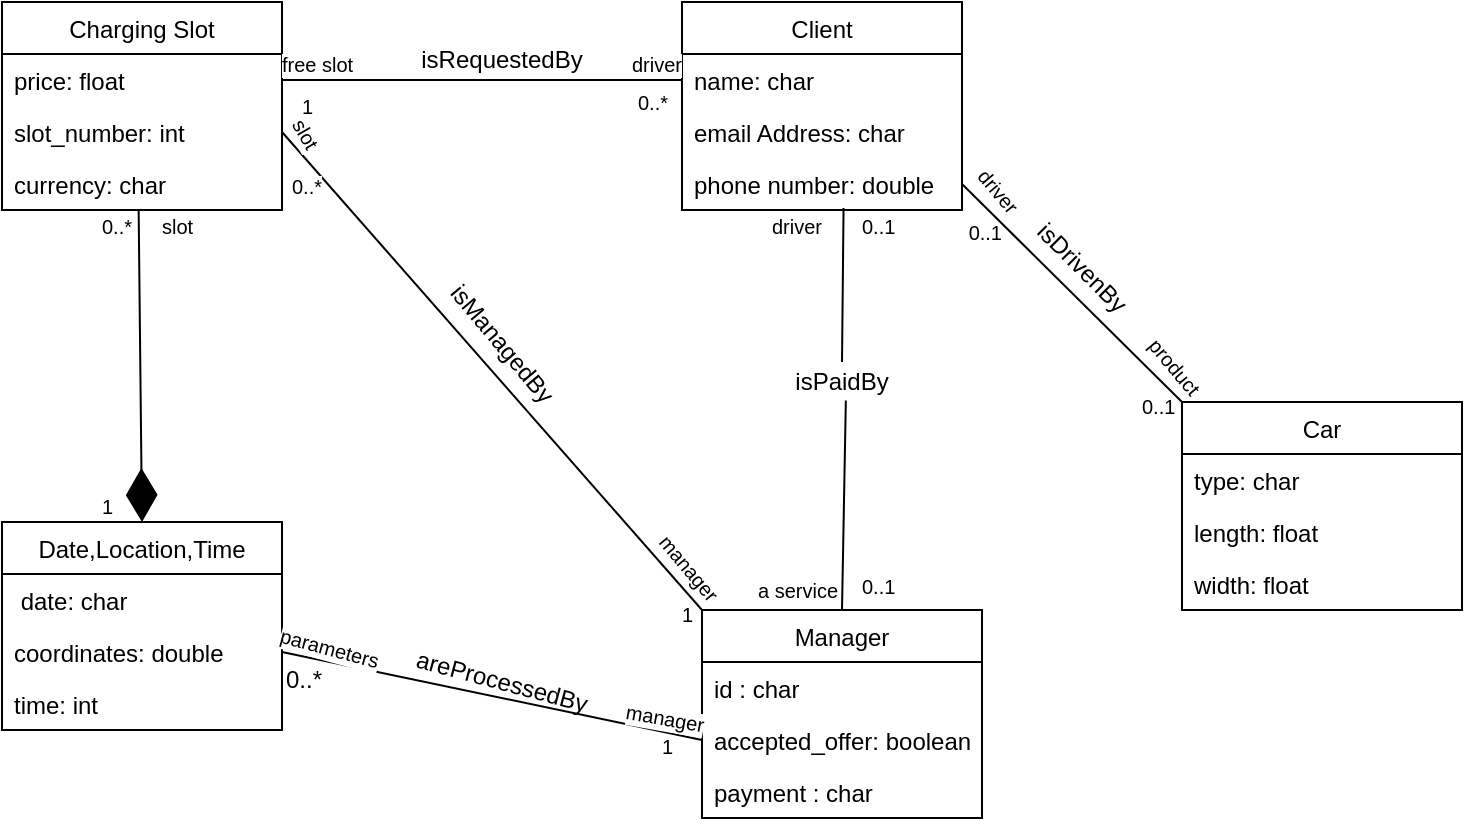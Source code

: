 <mxfile version="12.7.9" type="github"><diagram id="C5RBs43oDa-KdzZeNtuy" name="Page-1"><mxGraphModel dx="1385" dy="662" grid="1" gridSize="10" guides="1" tooltips="1" connect="1" arrows="1" fold="1" page="1" pageScale="1" pageWidth="827" pageHeight="1169" math="0" shadow="0"><root><mxCell id="WIyWlLk6GJQsqaUBKTNV-0"/><mxCell id="WIyWlLk6GJQsqaUBKTNV-1" parent="WIyWlLk6GJQsqaUBKTNV-0"/><mxCell id="PMPY7broVMBm1i7u_LCO-0" value="Date,Location,Time" style="swimlane;fontStyle=0;childLayout=stackLayout;horizontal=1;startSize=26;fillColor=none;horizontalStack=0;resizeParent=1;resizeParentMax=0;resizeLast=0;collapsible=1;marginBottom=0;" vertex="1" parent="WIyWlLk6GJQsqaUBKTNV-1"><mxGeometry x="40" y="330" width="140" height="104" as="geometry"/></mxCell><mxCell id="PMPY7broVMBm1i7u_LCO-1" value=" date: char" style="text;strokeColor=none;fillColor=none;align=left;verticalAlign=top;spacingLeft=4;spacingRight=4;overflow=hidden;rotatable=0;points=[[0,0.5],[1,0.5]];portConstraint=eastwest;" vertex="1" parent="PMPY7broVMBm1i7u_LCO-0"><mxGeometry y="26" width="140" height="26" as="geometry"/></mxCell><mxCell id="PMPY7broVMBm1i7u_LCO-2" value="coordinates: double" style="text;strokeColor=none;fillColor=none;align=left;verticalAlign=top;spacingLeft=4;spacingRight=4;overflow=hidden;rotatable=0;points=[[0,0.5],[1,0.5]];portConstraint=eastwest;" vertex="1" parent="PMPY7broVMBm1i7u_LCO-0"><mxGeometry y="52" width="140" height="26" as="geometry"/></mxCell><mxCell id="PMPY7broVMBm1i7u_LCO-15" value="time: int" style="text;strokeColor=none;fillColor=none;align=left;verticalAlign=top;spacingLeft=4;spacingRight=4;overflow=hidden;rotatable=0;points=[[0,0.5],[1,0.5]];portConstraint=eastwest;" vertex="1" parent="PMPY7broVMBm1i7u_LCO-0"><mxGeometry y="78" width="140" height="26" as="geometry"/></mxCell><mxCell id="PMPY7broVMBm1i7u_LCO-4" value="Car" style="swimlane;fontStyle=0;childLayout=stackLayout;horizontal=1;startSize=26;fillColor=none;horizontalStack=0;resizeParent=1;resizeParentMax=0;resizeLast=0;collapsible=1;marginBottom=0;" vertex="1" parent="WIyWlLk6GJQsqaUBKTNV-1"><mxGeometry x="630" y="270" width="140" height="104" as="geometry"/></mxCell><mxCell id="PMPY7broVMBm1i7u_LCO-5" value="type: char" style="text;strokeColor=none;fillColor=none;align=left;verticalAlign=top;spacingLeft=4;spacingRight=4;overflow=hidden;rotatable=0;points=[[0,0.5],[1,0.5]];portConstraint=eastwest;" vertex="1" parent="PMPY7broVMBm1i7u_LCO-4"><mxGeometry y="26" width="140" height="26" as="geometry"/></mxCell><mxCell id="PMPY7broVMBm1i7u_LCO-6" value="length: float" style="text;strokeColor=none;fillColor=none;align=left;verticalAlign=top;spacingLeft=4;spacingRight=4;overflow=hidden;rotatable=0;points=[[0,0.5],[1,0.5]];portConstraint=eastwest;" vertex="1" parent="PMPY7broVMBm1i7u_LCO-4"><mxGeometry y="52" width="140" height="26" as="geometry"/></mxCell><mxCell id="PMPY7broVMBm1i7u_LCO-7" value="width: float" style="text;strokeColor=none;fillColor=none;align=left;verticalAlign=top;spacingLeft=4;spacingRight=4;overflow=hidden;rotatable=0;points=[[0,0.5],[1,0.5]];portConstraint=eastwest;" vertex="1" parent="PMPY7broVMBm1i7u_LCO-4"><mxGeometry y="78" width="140" height="26" as="geometry"/></mxCell><mxCell id="PMPY7broVMBm1i7u_LCO-8" value="Client" style="swimlane;fontStyle=0;childLayout=stackLayout;horizontal=1;startSize=26;fillColor=none;horizontalStack=0;resizeParent=1;resizeParentMax=0;resizeLast=0;collapsible=1;marginBottom=0;" vertex="1" parent="WIyWlLk6GJQsqaUBKTNV-1"><mxGeometry x="380" y="70" width="140" height="104" as="geometry"/></mxCell><mxCell id="zkfFHV4jXpPFQw0GAbJ--1" value="name: char" style="text;align=left;verticalAlign=top;spacingLeft=4;spacingRight=4;overflow=hidden;rotatable=0;points=[[0,0.5],[1,0.5]];portConstraint=eastwest;" parent="PMPY7broVMBm1i7u_LCO-8" vertex="1"><mxGeometry y="26" width="140" height="26" as="geometry"/></mxCell><mxCell id="zkfFHV4jXpPFQw0GAbJ--3" value="email Address: char" style="text;align=left;verticalAlign=top;spacingLeft=4;spacingRight=4;overflow=hidden;rotatable=0;points=[[0,0.5],[1,0.5]];portConstraint=eastwest;rounded=0;shadow=0;html=0;" parent="PMPY7broVMBm1i7u_LCO-8" vertex="1"><mxGeometry y="52" width="140" height="26" as="geometry"/></mxCell><mxCell id="zkfFHV4jXpPFQw0GAbJ--2" value="phone number: double" style="text;align=left;verticalAlign=top;spacingLeft=4;spacingRight=4;overflow=hidden;rotatable=0;points=[[0,0.5],[1,0.5]];portConstraint=eastwest;rounded=0;shadow=0;html=0;" parent="PMPY7broVMBm1i7u_LCO-8" vertex="1"><mxGeometry y="78" width="140" height="26" as="geometry"/></mxCell><mxCell id="PMPY7broVMBm1i7u_LCO-12" value="Charging Slot" style="swimlane;fontStyle=0;childLayout=stackLayout;horizontal=1;startSize=26;fillColor=none;horizontalStack=0;resizeParent=1;resizeParentMax=0;resizeLast=0;collapsible=1;marginBottom=0;" vertex="1" parent="WIyWlLk6GJQsqaUBKTNV-1"><mxGeometry x="40" y="70" width="140" height="104" as="geometry"/></mxCell><mxCell id="PMPY7broVMBm1i7u_LCO-13" value="price: float" style="text;strokeColor=none;fillColor=none;align=left;verticalAlign=top;spacingLeft=4;spacingRight=4;overflow=hidden;rotatable=0;points=[[0,0.5],[1,0.5]];portConstraint=eastwest;" vertex="1" parent="PMPY7broVMBm1i7u_LCO-12"><mxGeometry y="26" width="140" height="26" as="geometry"/></mxCell><mxCell id="PMPY7broVMBm1i7u_LCO-14" value="slot_number: int" style="text;strokeColor=none;fillColor=none;align=left;verticalAlign=top;spacingLeft=4;spacingRight=4;overflow=hidden;rotatable=0;points=[[0,0.5],[1,0.5]];portConstraint=eastwest;" vertex="1" parent="PMPY7broVMBm1i7u_LCO-12"><mxGeometry y="52" width="140" height="26" as="geometry"/></mxCell><mxCell id="PMPY7broVMBm1i7u_LCO-86" value="currency: char" style="text;strokeColor=none;fillColor=none;align=left;verticalAlign=top;spacingLeft=4;spacingRight=4;overflow=hidden;rotatable=0;points=[[0,0.5],[1,0.5]];portConstraint=eastwest;" vertex="1" parent="PMPY7broVMBm1i7u_LCO-12"><mxGeometry y="78" width="140" height="26" as="geometry"/></mxCell><mxCell id="PMPY7broVMBm1i7u_LCO-16" value="Manager" style="swimlane;fontStyle=0;childLayout=stackLayout;horizontal=1;startSize=26;fillColor=none;horizontalStack=0;resizeParent=1;resizeParentMax=0;resizeLast=0;collapsible=1;marginBottom=0;" vertex="1" parent="WIyWlLk6GJQsqaUBKTNV-1"><mxGeometry x="390" y="374" width="140" height="104" as="geometry"/></mxCell><mxCell id="PMPY7broVMBm1i7u_LCO-17" value="id : char" style="text;strokeColor=none;fillColor=none;align=left;verticalAlign=top;spacingLeft=4;spacingRight=4;overflow=hidden;rotatable=0;points=[[0,0.5],[1,0.5]];portConstraint=eastwest;" vertex="1" parent="PMPY7broVMBm1i7u_LCO-16"><mxGeometry y="26" width="140" height="26" as="geometry"/></mxCell><mxCell id="PMPY7broVMBm1i7u_LCO-18" value="accepted_offer: boolean" style="text;strokeColor=none;fillColor=none;align=left;verticalAlign=top;spacingLeft=4;spacingRight=4;overflow=hidden;rotatable=0;points=[[0,0.5],[1,0.5]];portConstraint=eastwest;" vertex="1" parent="PMPY7broVMBm1i7u_LCO-16"><mxGeometry y="52" width="140" height="26" as="geometry"/></mxCell><mxCell id="PMPY7broVMBm1i7u_LCO-19" value="payment : char" style="text;strokeColor=none;fillColor=none;align=left;verticalAlign=top;spacingLeft=4;spacingRight=4;overflow=hidden;rotatable=0;points=[[0,0.5],[1,0.5]];portConstraint=eastwest;" vertex="1" parent="PMPY7broVMBm1i7u_LCO-16"><mxGeometry y="78" width="140" height="26" as="geometry"/></mxCell><mxCell id="PMPY7broVMBm1i7u_LCO-34" value="isDrivenBy" style="text;html=1;strokeColor=none;fillColor=none;align=center;verticalAlign=middle;whiteSpace=wrap;rounded=0;rotation=45;" vertex="1" parent="WIyWlLk6GJQsqaUBKTNV-1"><mxGeometry x="560" y="193" width="40" height="20" as="geometry"/></mxCell><mxCell id="PMPY7broVMBm1i7u_LCO-35" value="0..1" style="resizable=0;html=1;align=left;verticalAlign=bottom;labelBackgroundColor=#ffffff;fontSize=10;" connectable="0" vertex="1" parent="WIyWlLk6GJQsqaUBKTNV-1"><mxGeometry x="600" y="270" as="geometry"><mxPoint x="8" y="10" as="offset"/></mxGeometry></mxCell><mxCell id="PMPY7broVMBm1i7u_LCO-42" value="0..1" style="resizable=0;html=1;align=right;verticalAlign=bottom;labelBackgroundColor=#ffffff;fontSize=10;" connectable="0" vertex="1" parent="WIyWlLk6GJQsqaUBKTNV-1"><mxGeometry x="540" y="193" as="geometry"/></mxCell><mxCell id="PMPY7broVMBm1i7u_LCO-43" value="" style="endArrow=none;html=1;entryX=1;entryY=0.5;entryDx=0;entryDy=0;exitX=0;exitY=0;exitDx=0;exitDy=0;" edge="1" parent="WIyWlLk6GJQsqaUBKTNV-1" source="PMPY7broVMBm1i7u_LCO-4" target="zkfFHV4jXpPFQw0GAbJ--2"><mxGeometry width="50" height="50" relative="1" as="geometry"><mxPoint x="390" y="430" as="sourcePoint"/><mxPoint x="440" y="380" as="targetPoint"/></mxGeometry></mxCell><mxCell id="PMPY7broVMBm1i7u_LCO-45" value="driver" style="resizable=0;html=1;align=right;verticalAlign=bottom;labelBackgroundColor=#ffffff;fontSize=10;rotation=50;" connectable="0" vertex="1" parent="WIyWlLk6GJQsqaUBKTNV-1"><mxGeometry x="540" y="180" as="geometry"/></mxCell><mxCell id="PMPY7broVMBm1i7u_LCO-46" value="product" style="resizable=0;html=1;align=left;verticalAlign=bottom;labelBackgroundColor=#ffffff;fontSize=10;rotation=50;" connectable="0" vertex="1" parent="WIyWlLk6GJQsqaUBKTNV-1"><mxGeometry x="610" y="231" as="geometry"><mxPoint x="8" y="10" as="offset"/></mxGeometry></mxCell><mxCell id="PMPY7broVMBm1i7u_LCO-47" value="isRequestedBy" style="text;html=1;strokeColor=none;fillColor=none;align=center;verticalAlign=middle;whiteSpace=wrap;rounded=0;rotation=0;" vertex="1" parent="WIyWlLk6GJQsqaUBKTNV-1"><mxGeometry x="270" y="89" width="40" height="20" as="geometry"/></mxCell><mxCell id="PMPY7broVMBm1i7u_LCO-48" value="1" style="resizable=0;html=1;align=left;verticalAlign=bottom;labelBackgroundColor=#ffffff;fontSize=10;" connectable="0" vertex="1" parent="WIyWlLk6GJQsqaUBKTNV-1"><mxGeometry x="180" y="120" as="geometry"><mxPoint x="8" y="10" as="offset"/></mxGeometry></mxCell><mxCell id="PMPY7broVMBm1i7u_LCO-49" value="0..*" style="resizable=0;html=1;align=right;verticalAlign=bottom;labelBackgroundColor=#ffffff;fontSize=10;" connectable="0" vertex="1" parent="WIyWlLk6GJQsqaUBKTNV-1"><mxGeometry x="280" y="203" as="geometry"><mxPoint x="93" y="-75" as="offset"/></mxGeometry></mxCell><mxCell id="PMPY7broVMBm1i7u_LCO-50" value="" style="endArrow=none;html=1;entryX=1;entryY=0.5;entryDx=0;entryDy=0;exitX=0;exitY=0.5;exitDx=0;exitDy=0;" edge="1" parent="WIyWlLk6GJQsqaUBKTNV-1" source="zkfFHV4jXpPFQw0GAbJ--1" target="PMPY7broVMBm1i7u_LCO-13"><mxGeometry width="50" height="50" relative="1" as="geometry"><mxPoint x="370" y="283" as="sourcePoint"/><mxPoint x="260" y="174" as="targetPoint"/></mxGeometry></mxCell><mxCell id="PMPY7broVMBm1i7u_LCO-51" value="driver" style="resizable=0;html=1;align=right;verticalAlign=bottom;labelBackgroundColor=#ffffff;fontSize=10;rotation=0;" connectable="0" vertex="1" parent="WIyWlLk6GJQsqaUBKTNV-1"><mxGeometry x="380" y="109" as="geometry"/></mxCell><mxCell id="PMPY7broVMBm1i7u_LCO-52" value="free slot" style="resizable=0;html=1;align=left;verticalAlign=bottom;labelBackgroundColor=#ffffff;fontSize=10;" connectable="0" vertex="1" parent="WIyWlLk6GJQsqaUBKTNV-1"><mxGeometry x="170" y="99" as="geometry"><mxPoint x="8" y="10" as="offset"/></mxGeometry></mxCell><mxCell id="PMPY7broVMBm1i7u_LCO-58" value="" style="endArrow=diamondThin;endFill=1;endSize=24;html=1;entryX=0.5;entryY=0;entryDx=0;entryDy=0;exitX=0.488;exitY=0.994;exitDx=0;exitDy=0;exitPerimeter=0;" edge="1" parent="WIyWlLk6GJQsqaUBKTNV-1" source="PMPY7broVMBm1i7u_LCO-86" target="PMPY7broVMBm1i7u_LCO-0"><mxGeometry width="160" relative="1" as="geometry"><mxPoint x="110" y="190" as="sourcePoint"/><mxPoint x="520" y="380" as="targetPoint"/></mxGeometry></mxCell><mxCell id="PMPY7broVMBm1i7u_LCO-59" value="slot" style="resizable=0;html=1;align=left;verticalAlign=bottom;labelBackgroundColor=#ffffff;fontSize=10;" connectable="0" vertex="1" parent="WIyWlLk6GJQsqaUBKTNV-1"><mxGeometry x="110" y="180" as="geometry"><mxPoint x="8" y="10" as="offset"/></mxGeometry></mxCell><mxCell id="PMPY7broVMBm1i7u_LCO-60" value="1" style="resizable=0;html=1;align=left;verticalAlign=bottom;labelBackgroundColor=#ffffff;fontSize=10;" connectable="0" vertex="1" parent="WIyWlLk6GJQsqaUBKTNV-1"><mxGeometry x="80" y="320" as="geometry"><mxPoint x="8" y="10" as="offset"/></mxGeometry></mxCell><mxCell id="PMPY7broVMBm1i7u_LCO-61" value="0..*" style="resizable=0;html=1;align=left;verticalAlign=bottom;labelBackgroundColor=#ffffff;fontSize=10;" connectable="0" vertex="1" parent="WIyWlLk6GJQsqaUBKTNV-1"><mxGeometry x="80" y="180" as="geometry"><mxPoint x="8" y="10" as="offset"/></mxGeometry></mxCell><mxCell id="PMPY7broVMBm1i7u_LCO-63" value="isManagedBy" style="text;html=1;strokeColor=none;fillColor=none;align=center;verticalAlign=middle;whiteSpace=wrap;rounded=0;rotation=50;" vertex="1" parent="WIyWlLk6GJQsqaUBKTNV-1"><mxGeometry x="270" y="231" width="40" height="20" as="geometry"/></mxCell><mxCell id="PMPY7broVMBm1i7u_LCO-64" value="1" style="resizable=0;html=1;align=left;verticalAlign=bottom;labelBackgroundColor=#ffffff;fontSize=10;" connectable="0" vertex="1" parent="WIyWlLk6GJQsqaUBKTNV-1"><mxGeometry x="370" y="374" as="geometry"><mxPoint x="8" y="10" as="offset"/></mxGeometry></mxCell><mxCell id="PMPY7broVMBm1i7u_LCO-65" value="" style="endArrow=none;html=1;entryX=1;entryY=0.5;entryDx=0;entryDy=0;exitX=0;exitY=0;exitDx=0;exitDy=0;" edge="1" parent="WIyWlLk6GJQsqaUBKTNV-1" source="PMPY7broVMBm1i7u_LCO-16" target="PMPY7broVMBm1i7u_LCO-14"><mxGeometry width="50" height="50" relative="1" as="geometry"><mxPoint x="390" y="216.5" as="sourcePoint"/><mxPoint x="190" y="216.5" as="targetPoint"/></mxGeometry></mxCell><mxCell id="PMPY7broVMBm1i7u_LCO-66" value="manager" style="resizable=0;html=1;align=right;verticalAlign=bottom;labelBackgroundColor=#ffffff;fontSize=10;rotation=50;" connectable="0" vertex="1" parent="WIyWlLk6GJQsqaUBKTNV-1"><mxGeometry x="390" y="374" as="geometry"/></mxCell><mxCell id="PMPY7broVMBm1i7u_LCO-67" value="slot" style="resizable=0;html=1;align=left;verticalAlign=bottom;labelBackgroundColor=#ffffff;fontSize=10;rotation=60;" connectable="0" vertex="1" parent="WIyWlLk6GJQsqaUBKTNV-1"><mxGeometry x="170" y="203" as="geometry"><mxPoint x="-56.964" y="-44.032" as="offset"/></mxGeometry></mxCell><mxCell id="PMPY7broVMBm1i7u_LCO-68" value="0..*" style="resizable=0;html=1;align=right;verticalAlign=bottom;labelBackgroundColor=#ffffff;fontSize=10;" connectable="0" vertex="1" parent="WIyWlLk6GJQsqaUBKTNV-1"><mxGeometry x="200" y="170" as="geometry"/></mxCell><mxCell id="PMPY7broVMBm1i7u_LCO-71" value="areProcessedBy" style="text;html=1;strokeColor=none;fillColor=none;align=center;verticalAlign=middle;whiteSpace=wrap;rounded=0;rotation=15;" vertex="1" parent="WIyWlLk6GJQsqaUBKTNV-1"><mxGeometry x="270" y="400" width="40" height="20" as="geometry"/></mxCell><mxCell id="PMPY7broVMBm1i7u_LCO-72" value="1" style="resizable=0;html=1;align=left;verticalAlign=bottom;labelBackgroundColor=#ffffff;fontSize=10;" connectable="0" vertex="1" parent="WIyWlLk6GJQsqaUBKTNV-1"><mxGeometry x="360" y="440" as="geometry"><mxPoint x="8" y="10" as="offset"/></mxGeometry></mxCell><mxCell id="PMPY7broVMBm1i7u_LCO-73" value="" style="endArrow=none;html=1;entryX=1;entryY=0.5;entryDx=0;entryDy=0;exitX=0;exitY=0.5;exitDx=0;exitDy=0;" edge="1" parent="WIyWlLk6GJQsqaUBKTNV-1" source="PMPY7broVMBm1i7u_LCO-18" target="PMPY7broVMBm1i7u_LCO-2"><mxGeometry width="50" height="50" relative="1" as="geometry"><mxPoint x="380" y="410.0" as="sourcePoint"/><mxPoint x="180" y="410.0" as="targetPoint"/></mxGeometry></mxCell><mxCell id="PMPY7broVMBm1i7u_LCO-75" value="parameters" style="resizable=0;html=1;align=left;verticalAlign=bottom;labelBackgroundColor=#ffffff;fontSize=10;rotation=15;" connectable="0" vertex="1" parent="WIyWlLk6GJQsqaUBKTNV-1"><mxGeometry x="170" y="382" as="geometry"><mxPoint x="8" y="10" as="offset"/></mxGeometry></mxCell><mxCell id="PMPY7broVMBm1i7u_LCO-76" value="manager" style="resizable=0;html=1;align=right;verticalAlign=bottom;labelBackgroundColor=#ffffff;fontSize=10;rotation=10;" connectable="0" vertex="1" parent="WIyWlLk6GJQsqaUBKTNV-1"><mxGeometry x="390" y="440" as="geometry"/></mxCell><mxCell id="PMPY7broVMBm1i7u_LCO-77" value="0..*" style="text;html=1;" vertex="1" parent="WIyWlLk6GJQsqaUBKTNV-1"><mxGeometry x="180" y="395" width="40" height="30" as="geometry"/></mxCell><mxCell id="PMPY7broVMBm1i7u_LCO-78" value="" style="endArrow=none;html=1;entryX=0.577;entryY=0.962;entryDx=0;entryDy=0;entryPerimeter=0;exitX=0.5;exitY=0;exitDx=0;exitDy=0;" edge="1" parent="WIyWlLk6GJQsqaUBKTNV-1" source="PMPY7broVMBm1i7u_LCO-79" target="zkfFHV4jXpPFQw0GAbJ--2"><mxGeometry width="50" height="50" relative="1" as="geometry"><mxPoint x="420" y="410" as="sourcePoint"/><mxPoint x="470" y="360" as="targetPoint"/></mxGeometry></mxCell><mxCell id="PMPY7broVMBm1i7u_LCO-79" value="isPaidBy" style="text;html=1;strokeColor=none;fillColor=none;align=center;verticalAlign=middle;whiteSpace=wrap;rounded=0;rotation=0;" vertex="1" parent="WIyWlLk6GJQsqaUBKTNV-1"><mxGeometry x="440" y="250" width="40" height="20" as="geometry"/></mxCell><mxCell id="PMPY7broVMBm1i7u_LCO-80" value="" style="endArrow=none;html=1;entryX=0.548;entryY=0.962;entryDx=0;entryDy=0;entryPerimeter=0;exitX=0.5;exitY=0;exitDx=0;exitDy=0;" edge="1" parent="WIyWlLk6GJQsqaUBKTNV-1" source="PMPY7broVMBm1i7u_LCO-16" target="PMPY7broVMBm1i7u_LCO-79"><mxGeometry width="50" height="50" relative="1" as="geometry"><mxPoint x="460" y="374" as="sourcePoint"/><mxPoint x="456.72" y="173.012" as="targetPoint"/></mxGeometry></mxCell><mxCell id="PMPY7broVMBm1i7u_LCO-81" value="a service" style="resizable=0;html=1;align=right;verticalAlign=bottom;labelBackgroundColor=#ffffff;fontSize=10;rotation=0;" connectable="0" vertex="1" parent="WIyWlLk6GJQsqaUBKTNV-1"><mxGeometry x="420" y="440" as="geometry"><mxPoint x="38.127" y="-67.218" as="offset"/></mxGeometry></mxCell><mxCell id="PMPY7broVMBm1i7u_LCO-82" value="driver" style="resizable=0;html=1;align=right;verticalAlign=bottom;labelBackgroundColor=#ffffff;fontSize=10;rotation=0;" connectable="0" vertex="1" parent="WIyWlLk6GJQsqaUBKTNV-1"><mxGeometry x="450" y="190" as="geometry"/></mxCell><mxCell id="PMPY7broVMBm1i7u_LCO-83" value="0..1" style="resizable=0;html=1;align=left;verticalAlign=bottom;labelBackgroundColor=#ffffff;fontSize=10;" connectable="0" vertex="1" parent="WIyWlLk6GJQsqaUBKTNV-1"><mxGeometry x="460" y="180" as="geometry"><mxPoint x="8" y="10" as="offset"/></mxGeometry></mxCell><mxCell id="PMPY7broVMBm1i7u_LCO-84" value="0..1" style="resizable=0;html=1;align=left;verticalAlign=bottom;labelBackgroundColor=#ffffff;fontSize=10;" connectable="0" vertex="1" parent="WIyWlLk6GJQsqaUBKTNV-1"><mxGeometry x="460" y="360" as="geometry"><mxPoint x="8" y="10" as="offset"/></mxGeometry></mxCell></root></mxGraphModel></diagram></mxfile>